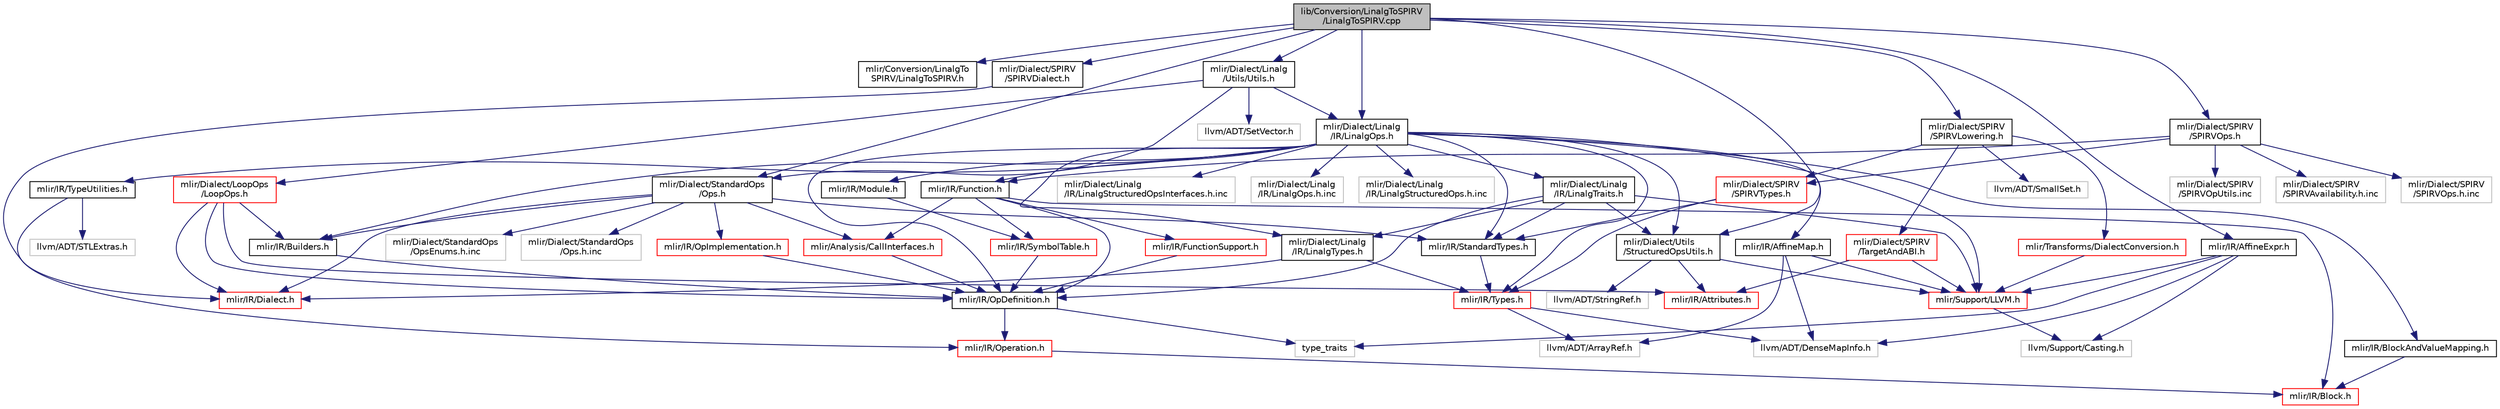 digraph "lib/Conversion/LinalgToSPIRV/LinalgToSPIRV.cpp"
{
  bgcolor="transparent";
  edge [fontname="Helvetica",fontsize="10",labelfontname="Helvetica",labelfontsize="10"];
  node [fontname="Helvetica",fontsize="10",shape=record];
  Node0 [label="lib/Conversion/LinalgToSPIRV\l/LinalgToSPIRV.cpp",height=0.2,width=0.4,color="black", fillcolor="grey75", style="filled", fontcolor="black"];
  Node0 -> Node1 [color="midnightblue",fontsize="10",style="solid",fontname="Helvetica"];
  Node1 [label="mlir/Conversion/LinalgTo\lSPIRV/LinalgToSPIRV.h",height=0.2,width=0.4,color="black",URL="$LinalgToSPIRV_8h.html"];
  Node0 -> Node2 [color="midnightblue",fontsize="10",style="solid",fontname="Helvetica"];
  Node2 [label="mlir/Dialect/Linalg\l/IR/LinalgOps.h",height=0.2,width=0.4,color="black",URL="$LinalgOps_8h.html"];
  Node2 -> Node3 [color="midnightblue",fontsize="10",style="solid",fontname="Helvetica"];
  Node3 [label="mlir/Dialect/Linalg\l/IR/LinalgTraits.h",height=0.2,width=0.4,color="black",URL="$LinalgTraits_8h.html"];
  Node3 -> Node4 [color="midnightblue",fontsize="10",style="solid",fontname="Helvetica"];
  Node4 [label="mlir/Dialect/Linalg\l/IR/LinalgTypes.h",height=0.2,width=0.4,color="black",URL="$LinalgTypes_8h.html"];
  Node4 -> Node5 [color="midnightblue",fontsize="10",style="solid",fontname="Helvetica"];
  Node5 [label="mlir/IR/Dialect.h",height=0.2,width=0.4,color="red",URL="$IR_2Dialect_8h.html"];
  Node4 -> Node32 [color="midnightblue",fontsize="10",style="solid",fontname="Helvetica"];
  Node32 [label="mlir/IR/Types.h",height=0.2,width=0.4,color="red",URL="$Types_8h.html"];
  Node32 -> Node34 [color="midnightblue",fontsize="10",style="solid",fontname="Helvetica"];
  Node34 [label="llvm/ADT/ArrayRef.h",height=0.2,width=0.4,color="grey75"];
  Node32 -> Node29 [color="midnightblue",fontsize="10",style="solid",fontname="Helvetica"];
  Node29 [label="llvm/ADT/DenseMapInfo.h",height=0.2,width=0.4,color="grey75"];
  Node3 -> Node40 [color="midnightblue",fontsize="10",style="solid",fontname="Helvetica"];
  Node40 [label="mlir/Dialect/Utils\l/StructuredOpsUtils.h",height=0.2,width=0.4,color="black",URL="$StructuredOpsUtils_8h.html"];
  Node40 -> Node7 [color="midnightblue",fontsize="10",style="solid",fontname="Helvetica"];
  Node7 [label="mlir/IR/Attributes.h",height=0.2,width=0.4,color="red",URL="$Attributes_8h.html"];
  Node40 -> Node10 [color="midnightblue",fontsize="10",style="solid",fontname="Helvetica"];
  Node10 [label="mlir/Support/LLVM.h",height=0.2,width=0.4,color="red",URL="$LLVM_8h.html"];
  Node10 -> Node12 [color="midnightblue",fontsize="10",style="solid",fontname="Helvetica"];
  Node12 [label="llvm/Support/Casting.h",height=0.2,width=0.4,color="grey75"];
  Node40 -> Node30 [color="midnightblue",fontsize="10",style="solid",fontname="Helvetica"];
  Node30 [label="llvm/ADT/StringRef.h",height=0.2,width=0.4,color="grey75"];
  Node3 -> Node41 [color="midnightblue",fontsize="10",style="solid",fontname="Helvetica"];
  Node41 [label="mlir/IR/OpDefinition.h",height=0.2,width=0.4,color="black",URL="$OpDefinition_8h.html"];
  Node41 -> Node42 [color="midnightblue",fontsize="10",style="solid",fontname="Helvetica"];
  Node42 [label="mlir/IR/Operation.h",height=0.2,width=0.4,color="red",URL="$Operation_8h.html"];
  Node42 -> Node43 [color="midnightblue",fontsize="10",style="solid",fontname="Helvetica"];
  Node43 [label="mlir/IR/Block.h",height=0.2,width=0.4,color="red",URL="$Block_8h.html"];
  Node41 -> Node51 [color="midnightblue",fontsize="10",style="solid",fontname="Helvetica"];
  Node51 [label="type_traits",height=0.2,width=0.4,color="grey75"];
  Node3 -> Node52 [color="midnightblue",fontsize="10",style="solid",fontname="Helvetica"];
  Node52 [label="mlir/IR/StandardTypes.h",height=0.2,width=0.4,color="black",URL="$StandardTypes_8h.html"];
  Node52 -> Node32 [color="midnightblue",fontsize="10",style="solid",fontname="Helvetica"];
  Node3 -> Node10 [color="midnightblue",fontsize="10",style="solid",fontname="Helvetica"];
  Node2 -> Node4 [color="midnightblue",fontsize="10",style="solid",fontname="Helvetica"];
  Node2 -> Node40 [color="midnightblue",fontsize="10",style="solid",fontname="Helvetica"];
  Node2 -> Node53 [color="midnightblue",fontsize="10",style="solid",fontname="Helvetica"];
  Node53 [label="mlir/IR/AffineMap.h",height=0.2,width=0.4,color="black",URL="$AffineMap_8h.html"];
  Node53 -> Node10 [color="midnightblue",fontsize="10",style="solid",fontname="Helvetica"];
  Node53 -> Node34 [color="midnightblue",fontsize="10",style="solid",fontname="Helvetica"];
  Node53 -> Node29 [color="midnightblue",fontsize="10",style="solid",fontname="Helvetica"];
  Node2 -> Node54 [color="midnightblue",fontsize="10",style="solid",fontname="Helvetica"];
  Node54 [label="mlir/IR/BlockAndValueMapping.h",height=0.2,width=0.4,color="black",URL="$BlockAndValueMapping_8h.html"];
  Node54 -> Node43 [color="midnightblue",fontsize="10",style="solid",fontname="Helvetica"];
  Node2 -> Node55 [color="midnightblue",fontsize="10",style="solid",fontname="Helvetica"];
  Node55 [label="mlir/IR/Builders.h",height=0.2,width=0.4,color="black",URL="$IR_2Builders_8h.html"];
  Node55 -> Node41 [color="midnightblue",fontsize="10",style="solid",fontname="Helvetica"];
  Node2 -> Node56 [color="midnightblue",fontsize="10",style="solid",fontname="Helvetica"];
  Node56 [label="mlir/IR/Function.h",height=0.2,width=0.4,color="black",URL="$Function_8h.html"];
  Node56 -> Node57 [color="midnightblue",fontsize="10",style="solid",fontname="Helvetica"];
  Node57 [label="mlir/Analysis/CallInterfaces.h",height=0.2,width=0.4,color="red",URL="$CallInterfaces_8h.html"];
  Node57 -> Node41 [color="midnightblue",fontsize="10",style="solid",fontname="Helvetica"];
  Node56 -> Node43 [color="midnightblue",fontsize="10",style="solid",fontname="Helvetica"];
  Node56 -> Node59 [color="midnightblue",fontsize="10",style="solid",fontname="Helvetica"];
  Node59 [label="mlir/IR/FunctionSupport.h",height=0.2,width=0.4,color="red",URL="$FunctionSupport_8h.html"];
  Node59 -> Node41 [color="midnightblue",fontsize="10",style="solid",fontname="Helvetica"];
  Node56 -> Node41 [color="midnightblue",fontsize="10",style="solid",fontname="Helvetica"];
  Node56 -> Node61 [color="midnightblue",fontsize="10",style="solid",fontname="Helvetica"];
  Node61 [label="mlir/IR/SymbolTable.h",height=0.2,width=0.4,color="red",URL="$SymbolTable_8h.html"];
  Node61 -> Node41 [color="midnightblue",fontsize="10",style="solid",fontname="Helvetica"];
  Node2 -> Node63 [color="midnightblue",fontsize="10",style="solid",fontname="Helvetica"];
  Node63 [label="mlir/IR/Module.h",height=0.2,width=0.4,color="black",URL="$Module_8h.html"];
  Node63 -> Node61 [color="midnightblue",fontsize="10",style="solid",fontname="Helvetica"];
  Node2 -> Node41 [color="midnightblue",fontsize="10",style="solid",fontname="Helvetica"];
  Node2 -> Node52 [color="midnightblue",fontsize="10",style="solid",fontname="Helvetica"];
  Node2 -> Node64 [color="midnightblue",fontsize="10",style="solid",fontname="Helvetica"];
  Node64 [label="mlir/IR/TypeUtilities.h",height=0.2,width=0.4,color="black",URL="$TypeUtilities_8h.html"];
  Node64 -> Node42 [color="midnightblue",fontsize="10",style="solid",fontname="Helvetica"];
  Node64 -> Node19 [color="midnightblue",fontsize="10",style="solid",fontname="Helvetica"];
  Node19 [label="llvm/ADT/STLExtras.h",height=0.2,width=0.4,color="grey75"];
  Node2 -> Node32 [color="midnightblue",fontsize="10",style="solid",fontname="Helvetica"];
  Node2 -> Node10 [color="midnightblue",fontsize="10",style="solid",fontname="Helvetica"];
  Node2 -> Node65 [color="midnightblue",fontsize="10",style="solid",fontname="Helvetica"];
  Node65 [label="mlir/Dialect/Linalg\l/IR/LinalgStructuredOpsInterfaces.h.inc",height=0.2,width=0.4,color="grey75"];
  Node2 -> Node66 [color="midnightblue",fontsize="10",style="solid",fontname="Helvetica"];
  Node66 [label="mlir/Dialect/Linalg\l/IR/LinalgOps.h.inc",height=0.2,width=0.4,color="grey75"];
  Node2 -> Node67 [color="midnightblue",fontsize="10",style="solid",fontname="Helvetica"];
  Node67 [label="mlir/Dialect/Linalg\l/IR/LinalgStructuredOps.h.inc",height=0.2,width=0.4,color="grey75"];
  Node0 -> Node68 [color="midnightblue",fontsize="10",style="solid",fontname="Helvetica"];
  Node68 [label="mlir/Dialect/Linalg\l/Utils/Utils.h",height=0.2,width=0.4,color="black",URL="$Dialect_2Linalg_2Utils_2Utils_8h.html"];
  Node68 -> Node2 [color="midnightblue",fontsize="10",style="solid",fontname="Helvetica"];
  Node68 -> Node69 [color="midnightblue",fontsize="10",style="solid",fontname="Helvetica"];
  Node69 [label="mlir/Dialect/LoopOps\l/LoopOps.h",height=0.2,width=0.4,color="red",URL="$LoopOps_8h.html"];
  Node69 -> Node7 [color="midnightblue",fontsize="10",style="solid",fontname="Helvetica"];
  Node69 -> Node55 [color="midnightblue",fontsize="10",style="solid",fontname="Helvetica"];
  Node69 -> Node5 [color="midnightblue",fontsize="10",style="solid",fontname="Helvetica"];
  Node69 -> Node41 [color="midnightblue",fontsize="10",style="solid",fontname="Helvetica"];
  Node68 -> Node73 [color="midnightblue",fontsize="10",style="solid",fontname="Helvetica"];
  Node73 [label="mlir/Dialect/StandardOps\l/Ops.h",height=0.2,width=0.4,color="black",URL="$Ops_8h.html"];
  Node73 -> Node57 [color="midnightblue",fontsize="10",style="solid",fontname="Helvetica"];
  Node73 -> Node55 [color="midnightblue",fontsize="10",style="solid",fontname="Helvetica"];
  Node73 -> Node5 [color="midnightblue",fontsize="10",style="solid",fontname="Helvetica"];
  Node73 -> Node74 [color="midnightblue",fontsize="10",style="solid",fontname="Helvetica"];
  Node74 [label="mlir/IR/OpImplementation.h",height=0.2,width=0.4,color="red",URL="$OpImplementation_8h.html"];
  Node74 -> Node41 [color="midnightblue",fontsize="10",style="solid",fontname="Helvetica"];
  Node73 -> Node52 [color="midnightblue",fontsize="10",style="solid",fontname="Helvetica"];
  Node73 -> Node79 [color="midnightblue",fontsize="10",style="solid",fontname="Helvetica"];
  Node79 [label="mlir/Dialect/StandardOps\l/OpsEnums.h.inc",height=0.2,width=0.4,color="grey75"];
  Node73 -> Node80 [color="midnightblue",fontsize="10",style="solid",fontname="Helvetica"];
  Node80 [label="mlir/Dialect/StandardOps\l/Ops.h.inc",height=0.2,width=0.4,color="grey75"];
  Node68 -> Node81 [color="midnightblue",fontsize="10",style="solid",fontname="Helvetica"];
  Node81 [label="llvm/ADT/SetVector.h",height=0.2,width=0.4,color="grey75"];
  Node0 -> Node82 [color="midnightblue",fontsize="10",style="solid",fontname="Helvetica"];
  Node82 [label="mlir/Dialect/SPIRV\l/SPIRVDialect.h",height=0.2,width=0.4,color="black",URL="$SPIRVDialect_8h.html"];
  Node82 -> Node5 [color="midnightblue",fontsize="10",style="solid",fontname="Helvetica"];
  Node0 -> Node83 [color="midnightblue",fontsize="10",style="solid",fontname="Helvetica"];
  Node83 [label="mlir/Dialect/SPIRV\l/SPIRVLowering.h",height=0.2,width=0.4,color="black",URL="$SPIRVLowering_8h.html"];
  Node83 -> Node84 [color="midnightblue",fontsize="10",style="solid",fontname="Helvetica"];
  Node84 [label="mlir/Dialect/SPIRV\l/SPIRVTypes.h",height=0.2,width=0.4,color="red",URL="$SPIRVTypes_8h.html"];
  Node84 -> Node52 [color="midnightblue",fontsize="10",style="solid",fontname="Helvetica"];
  Node84 -> Node32 [color="midnightblue",fontsize="10",style="solid",fontname="Helvetica"];
  Node83 -> Node88 [color="midnightblue",fontsize="10",style="solid",fontname="Helvetica"];
  Node88 [label="mlir/Dialect/SPIRV\l/TargetAndABI.h",height=0.2,width=0.4,color="red",URL="$TargetAndABI_8h.html"];
  Node88 -> Node7 [color="midnightblue",fontsize="10",style="solid",fontname="Helvetica"];
  Node88 -> Node10 [color="midnightblue",fontsize="10",style="solid",fontname="Helvetica"];
  Node83 -> Node90 [color="midnightblue",fontsize="10",style="solid",fontname="Helvetica"];
  Node90 [label="mlir/Transforms/DialectConversion.h",height=0.2,width=0.4,color="red",URL="$DialectConversion_8h.html"];
  Node90 -> Node10 [color="midnightblue",fontsize="10",style="solid",fontname="Helvetica"];
  Node83 -> Node93 [color="midnightblue",fontsize="10",style="solid",fontname="Helvetica"];
  Node93 [label="llvm/ADT/SmallSet.h",height=0.2,width=0.4,color="grey75"];
  Node0 -> Node94 [color="midnightblue",fontsize="10",style="solid",fontname="Helvetica"];
  Node94 [label="mlir/Dialect/SPIRV\l/SPIRVOps.h",height=0.2,width=0.4,color="black",URL="$SPIRVOps_8h.html"];
  Node94 -> Node84 [color="midnightblue",fontsize="10",style="solid",fontname="Helvetica"];
  Node94 -> Node56 [color="midnightblue",fontsize="10",style="solid",fontname="Helvetica"];
  Node94 -> Node95 [color="midnightblue",fontsize="10",style="solid",fontname="Helvetica"];
  Node95 [label="mlir/Dialect/SPIRV\l/SPIRVAvailability.h.inc",height=0.2,width=0.4,color="grey75"];
  Node94 -> Node96 [color="midnightblue",fontsize="10",style="solid",fontname="Helvetica"];
  Node96 [label="mlir/Dialect/SPIRV\l/SPIRVOps.h.inc",height=0.2,width=0.4,color="grey75"];
  Node94 -> Node97 [color="midnightblue",fontsize="10",style="solid",fontname="Helvetica"];
  Node97 [label="mlir/Dialect/SPIRV\l/SPIRVOpUtils.inc",height=0.2,width=0.4,color="grey75"];
  Node0 -> Node73 [color="midnightblue",fontsize="10",style="solid",fontname="Helvetica"];
  Node0 -> Node40 [color="midnightblue",fontsize="10",style="solid",fontname="Helvetica"];
  Node0 -> Node98 [color="midnightblue",fontsize="10",style="solid",fontname="Helvetica"];
  Node98 [label="mlir/IR/AffineExpr.h",height=0.2,width=0.4,color="black",URL="$AffineExpr_8h.html"];
  Node98 -> Node10 [color="midnightblue",fontsize="10",style="solid",fontname="Helvetica"];
  Node98 -> Node29 [color="midnightblue",fontsize="10",style="solid",fontname="Helvetica"];
  Node98 -> Node12 [color="midnightblue",fontsize="10",style="solid",fontname="Helvetica"];
  Node98 -> Node51 [color="midnightblue",fontsize="10",style="solid",fontname="Helvetica"];
}

